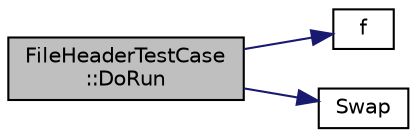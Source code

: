 digraph "FileHeaderTestCase::DoRun"
{
 // LATEX_PDF_SIZE
  edge [fontname="Helvetica",fontsize="10",labelfontname="Helvetica",labelfontsize="10"];
  node [fontname="Helvetica",fontsize="10",shape=record];
  rankdir="LR";
  Node1 [label="FileHeaderTestCase\l::DoRun",height=0.2,width=0.4,color="black", fillcolor="grey75", style="filled", fontcolor="black",tooltip="Implementation to actually run this TestCase."];
  Node1 -> Node2 [color="midnightblue",fontsize="10",style="solid",fontname="Helvetica"];
  Node2 [label="f",height=0.2,width=0.4,color="black", fillcolor="white", style="filled",URL="$80211b_8c.html#ae7ffc1a8f84fa47a0812b2f2b9627132",tooltip=" "];
  Node1 -> Node3 [color="midnightblue",fontsize="10",style="solid",fontname="Helvetica"];
  Node3 [label="Swap",height=0.2,width=0.4,color="black", fillcolor="white", style="filled",URL="$pcap-file-test-suite_8cc.html#a9baeceaeb66adfc7bddae33a81ad8fa7",tooltip=" "];
}
